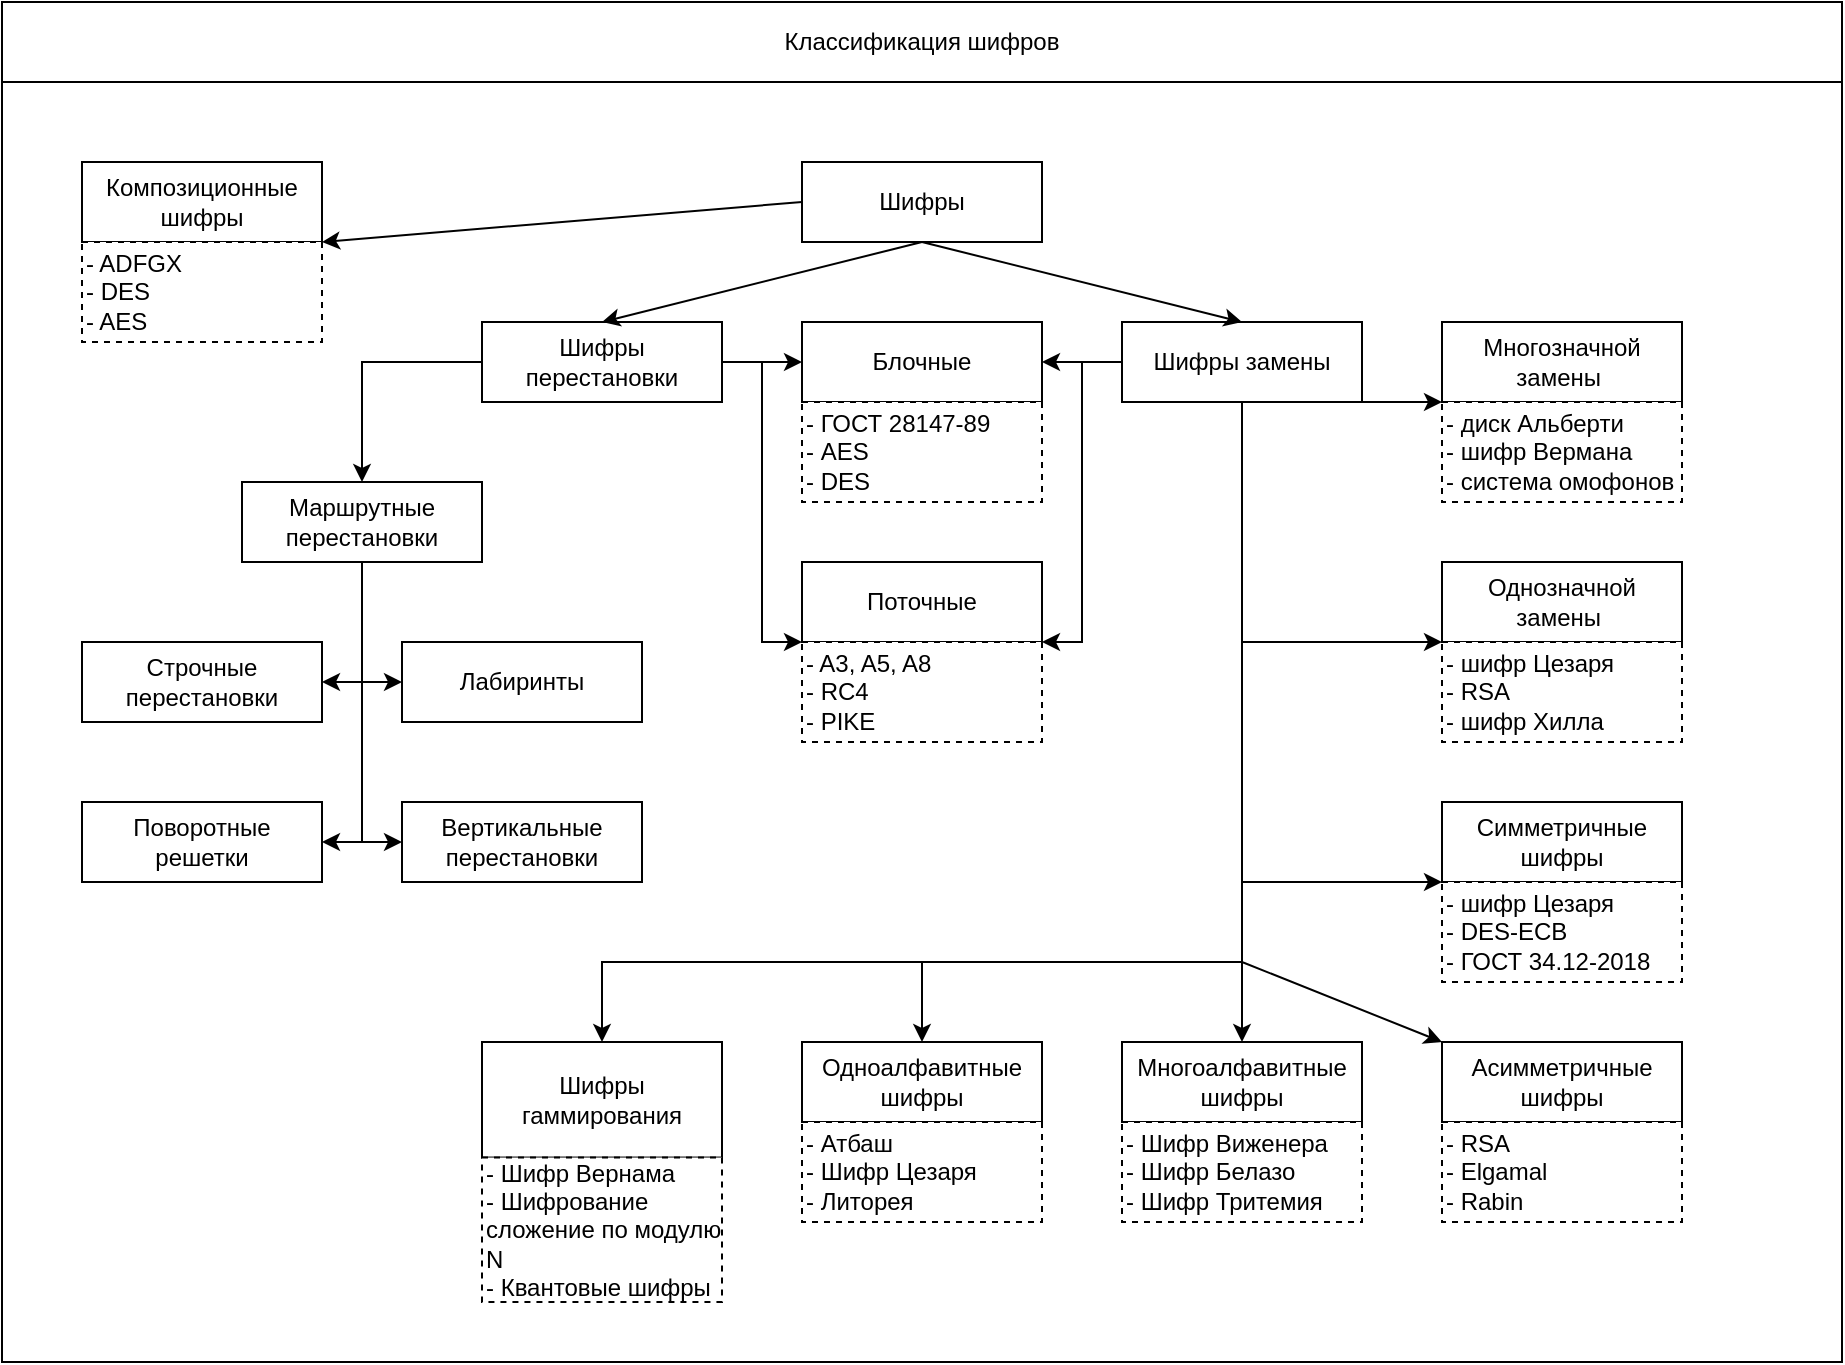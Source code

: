 <mxfile version="21.2.1" type="device">
  <diagram name="Страница 1" id="4dvS4t5xdXyzclDymJAH">
    <mxGraphModel dx="3081" dy="1179" grid="1" gridSize="10" guides="1" tooltips="1" connect="1" arrows="1" fold="1" page="1" pageScale="1" pageWidth="1169" pageHeight="827" math="0" shadow="0">
      <root>
        <mxCell id="0" />
        <mxCell id="1" parent="0" />
        <mxCell id="aXEN_SqVol5CtcFj6ErN-3" value="" style="rounded=0;whiteSpace=wrap;html=1;" vertex="1" parent="1">
          <mxGeometry x="-120" y="40" width="920" height="680" as="geometry" />
        </mxCell>
        <mxCell id="aXEN_SqVol5CtcFj6ErN-2" value="Классификация шифров" style="rounded=0;whiteSpace=wrap;html=1;" vertex="1" parent="1">
          <mxGeometry x="-120" y="40" width="920" height="40" as="geometry" />
        </mxCell>
        <mxCell id="aXEN_SqVol5CtcFj6ErN-4" value="Шифры" style="rounded=0;whiteSpace=wrap;html=1;" vertex="1" parent="1">
          <mxGeometry x="280" y="120" width="120" height="40" as="geometry" />
        </mxCell>
        <mxCell id="aXEN_SqVol5CtcFj6ErN-5" value="Шифры перестановки" style="rounded=0;whiteSpace=wrap;html=1;" vertex="1" parent="1">
          <mxGeometry x="120" y="200" width="120" height="40" as="geometry" />
        </mxCell>
        <mxCell id="aXEN_SqVol5CtcFj6ErN-7" value="Шифры замены" style="rounded=0;whiteSpace=wrap;html=1;" vertex="1" parent="1">
          <mxGeometry x="440" y="200" width="120" height="40" as="geometry" />
        </mxCell>
        <mxCell id="aXEN_SqVol5CtcFj6ErN-12" value="" style="endArrow=classic;html=1;rounded=0;exitX=0.5;exitY=1;exitDx=0;exitDy=0;entryX=0.5;entryY=0;entryDx=0;entryDy=0;" edge="1" parent="1" source="aXEN_SqVol5CtcFj6ErN-4" target="aXEN_SqVol5CtcFj6ErN-7">
          <mxGeometry width="50" height="50" relative="1" as="geometry">
            <mxPoint x="400" y="240" as="sourcePoint" />
            <mxPoint x="450" y="190" as="targetPoint" />
          </mxGeometry>
        </mxCell>
        <mxCell id="aXEN_SqVol5CtcFj6ErN-13" value="" style="endArrow=classic;html=1;rounded=0;exitX=0;exitY=0.5;exitDx=0;exitDy=0;entryX=1;entryY=0;entryDx=0;entryDy=0;" edge="1" parent="1" source="aXEN_SqVol5CtcFj6ErN-4" target="aXEN_SqVol5CtcFj6ErN-15">
          <mxGeometry width="50" height="50" relative="1" as="geometry">
            <mxPoint x="390" y="170" as="sourcePoint" />
            <mxPoint x="150" y="210" as="targetPoint" />
          </mxGeometry>
        </mxCell>
        <mxCell id="aXEN_SqVol5CtcFj6ErN-14" value="" style="endArrow=classic;html=1;rounded=0;exitX=0.5;exitY=1;exitDx=0;exitDy=0;entryX=0.5;entryY=0;entryDx=0;entryDy=0;" edge="1" parent="1" source="aXEN_SqVol5CtcFj6ErN-4" target="aXEN_SqVol5CtcFj6ErN-5">
          <mxGeometry width="50" height="50" relative="1" as="geometry">
            <mxPoint x="390" y="170" as="sourcePoint" />
            <mxPoint x="390" y="210" as="targetPoint" />
          </mxGeometry>
        </mxCell>
        <mxCell id="aXEN_SqVol5CtcFj6ErN-16" value="" style="group" vertex="1" connectable="0" parent="1">
          <mxGeometry x="-80" y="120" width="120" height="90" as="geometry" />
        </mxCell>
        <mxCell id="aXEN_SqVol5CtcFj6ErN-6" value="Композиционные шифры" style="rounded=0;whiteSpace=wrap;html=1;" vertex="1" parent="aXEN_SqVol5CtcFj6ErN-16">
          <mxGeometry width="120" height="40" as="geometry" />
        </mxCell>
        <mxCell id="aXEN_SqVol5CtcFj6ErN-15" value="&lt;span style=&quot;background-color: initial;&quot;&gt;- ADFGX&lt;/span&gt;&lt;br&gt;&lt;span style=&quot;background-color: initial;&quot;&gt;- DES&lt;/span&gt;&lt;br&gt;&lt;span style=&quot;background-color: initial;&quot;&gt;- AES&amp;nbsp;&lt;/span&gt;" style="rounded=0;whiteSpace=wrap;html=1;dashed=1;align=left;" vertex="1" parent="aXEN_SqVol5CtcFj6ErN-16">
          <mxGeometry y="40" width="120" height="50" as="geometry" />
        </mxCell>
        <mxCell id="aXEN_SqVol5CtcFj6ErN-25" value="" style="group" vertex="1" connectable="0" parent="1">
          <mxGeometry x="270" y="320" width="120" height="90" as="geometry" />
        </mxCell>
        <mxCell id="aXEN_SqVol5CtcFj6ErN-26" value="Поточные" style="rounded=0;whiteSpace=wrap;html=1;" vertex="1" parent="aXEN_SqVol5CtcFj6ErN-25">
          <mxGeometry x="10" width="120" height="40" as="geometry" />
        </mxCell>
        <mxCell id="aXEN_SqVol5CtcFj6ErN-27" value="&lt;span style=&quot;background-color: initial;&quot;&gt;- A3, A5, A8&lt;/span&gt;&lt;br&gt;&lt;span style=&quot;background-color: initial;&quot;&gt;- RC4&lt;br&gt;&lt;/span&gt;&lt;span style=&quot;background-color: initial;&quot;&gt;- PIKE&lt;/span&gt;" style="rounded=0;whiteSpace=wrap;html=1;dashed=1;align=left;" vertex="1" parent="aXEN_SqVol5CtcFj6ErN-25">
          <mxGeometry x="10" y="40" width="120" height="50" as="geometry" />
        </mxCell>
        <mxCell id="aXEN_SqVol5CtcFj6ErN-51" value="" style="group" vertex="1" connectable="0" parent="1">
          <mxGeometry x="600" y="200" width="120" height="90" as="geometry" />
        </mxCell>
        <mxCell id="aXEN_SqVol5CtcFj6ErN-52" value="Многозначной замены&amp;nbsp;" style="rounded=0;whiteSpace=wrap;html=1;" vertex="1" parent="aXEN_SqVol5CtcFj6ErN-51">
          <mxGeometry width="120" height="40" as="geometry" />
        </mxCell>
        <mxCell id="aXEN_SqVol5CtcFj6ErN-53" value="&lt;span style=&quot;background-color: initial;&quot;&gt;- диск Альберти&lt;/span&gt;&lt;br&gt;&lt;span style=&quot;background-color: initial;&quot;&gt;- шифр Вермана&lt;br&gt;&lt;/span&gt;&lt;span style=&quot;background-color: initial;&quot;&gt;- система омофонов&lt;/span&gt;" style="rounded=0;whiteSpace=wrap;html=1;dashed=1;align=left;" vertex="1" parent="aXEN_SqVol5CtcFj6ErN-51">
          <mxGeometry y="40" width="120" height="50" as="geometry" />
        </mxCell>
        <mxCell id="aXEN_SqVol5CtcFj6ErN-54" value="" style="group" vertex="1" connectable="0" parent="1">
          <mxGeometry x="600" y="320" width="120" height="90" as="geometry" />
        </mxCell>
        <mxCell id="aXEN_SqVol5CtcFj6ErN-55" value="Однозначной замены&amp;nbsp;" style="rounded=0;whiteSpace=wrap;html=1;" vertex="1" parent="aXEN_SqVol5CtcFj6ErN-54">
          <mxGeometry width="120" height="40" as="geometry" />
        </mxCell>
        <mxCell id="aXEN_SqVol5CtcFj6ErN-56" value="&lt;span style=&quot;background-color: initial;&quot;&gt;- шифр Цезаря&lt;/span&gt;&lt;br&gt;&lt;span style=&quot;background-color: initial;&quot;&gt;- RSA&lt;br&gt;- шифр Хилла&lt;br&gt;&lt;/span&gt;" style="rounded=0;whiteSpace=wrap;html=1;dashed=1;align=left;" vertex="1" parent="aXEN_SqVol5CtcFj6ErN-54">
          <mxGeometry y="40" width="120" height="50" as="geometry" />
        </mxCell>
        <mxCell id="aXEN_SqVol5CtcFj6ErN-57" value="" style="group" vertex="1" connectable="0" parent="1">
          <mxGeometry x="600" y="440" width="120" height="90" as="geometry" />
        </mxCell>
        <mxCell id="aXEN_SqVol5CtcFj6ErN-58" value="Симметричные шифры" style="rounded=0;whiteSpace=wrap;html=1;" vertex="1" parent="aXEN_SqVol5CtcFj6ErN-57">
          <mxGeometry width="120" height="40" as="geometry" />
        </mxCell>
        <mxCell id="aXEN_SqVol5CtcFj6ErN-59" value="&lt;span style=&quot;background-color: initial;&quot;&gt;- шифр Цезаря&lt;/span&gt;&lt;br&gt;&lt;span style=&quot;background-color: initial;&quot;&gt;- DES-ECB&lt;br&gt;&lt;/span&gt;&lt;span style=&quot;background-color: initial;&quot;&gt;- ГОСТ 34.12-2018&lt;/span&gt;" style="rounded=0;whiteSpace=wrap;html=1;dashed=1;align=left;" vertex="1" parent="aXEN_SqVol5CtcFj6ErN-57">
          <mxGeometry y="40" width="120" height="50" as="geometry" />
        </mxCell>
        <mxCell id="aXEN_SqVol5CtcFj6ErN-60" value="" style="group" vertex="1" connectable="0" parent="1">
          <mxGeometry x="600" y="560" width="120" height="90" as="geometry" />
        </mxCell>
        <mxCell id="aXEN_SqVol5CtcFj6ErN-61" value="Асимметричные шифры" style="rounded=0;whiteSpace=wrap;html=1;" vertex="1" parent="aXEN_SqVol5CtcFj6ErN-60">
          <mxGeometry width="120" height="40" as="geometry" />
        </mxCell>
        <mxCell id="aXEN_SqVol5CtcFj6ErN-62" value="&lt;span style=&quot;background-color: initial;&quot;&gt;- RSA&lt;/span&gt;&lt;br&gt;&lt;span style=&quot;background-color: initial;&quot;&gt;- Elgamal&lt;br&gt;&lt;/span&gt;&lt;span style=&quot;background-color: initial;&quot;&gt;- Rabin&lt;/span&gt;" style="rounded=0;whiteSpace=wrap;html=1;dashed=1;align=left;" vertex="1" parent="aXEN_SqVol5CtcFj6ErN-60">
          <mxGeometry y="40" width="120" height="50" as="geometry" />
        </mxCell>
        <mxCell id="aXEN_SqVol5CtcFj6ErN-63" value="" style="group" vertex="1" connectable="0" parent="1">
          <mxGeometry x="440" y="560" width="120" height="90" as="geometry" />
        </mxCell>
        <mxCell id="aXEN_SqVol5CtcFj6ErN-64" value="Многоалфавитные шифры" style="rounded=0;whiteSpace=wrap;html=1;" vertex="1" parent="aXEN_SqVol5CtcFj6ErN-63">
          <mxGeometry width="120" height="40" as="geometry" />
        </mxCell>
        <mxCell id="aXEN_SqVol5CtcFj6ErN-65" value="&lt;span style=&quot;background-color: initial;&quot;&gt;- Шифр Виженера&lt;/span&gt;&lt;br&gt;&lt;span style=&quot;background-color: initial;&quot;&gt;- Шифр Белазо&lt;br&gt;&lt;/span&gt;&lt;span style=&quot;background-color: initial;&quot;&gt;- Шифр Тритемия&lt;/span&gt;" style="rounded=0;whiteSpace=wrap;html=1;dashed=1;align=left;" vertex="1" parent="aXEN_SqVol5CtcFj6ErN-63">
          <mxGeometry y="40" width="120" height="50" as="geometry" />
        </mxCell>
        <mxCell id="aXEN_SqVol5CtcFj6ErN-66" value="" style="group" vertex="1" connectable="0" parent="1">
          <mxGeometry x="280" y="560" width="120" height="90" as="geometry" />
        </mxCell>
        <mxCell id="aXEN_SqVol5CtcFj6ErN-67" value="Одноалфавитные шифры" style="rounded=0;whiteSpace=wrap;html=1;" vertex="1" parent="aXEN_SqVol5CtcFj6ErN-66">
          <mxGeometry width="120" height="40" as="geometry" />
        </mxCell>
        <mxCell id="aXEN_SqVol5CtcFj6ErN-68" value="&lt;span style=&quot;background-color: initial;&quot;&gt;- Атбаш&lt;/span&gt;&lt;br&gt;&lt;span style=&quot;background-color: initial;&quot;&gt;- Шифр Цезаря&lt;br&gt;&lt;/span&gt;&lt;span style=&quot;background-color: initial;&quot;&gt;- Литорея&lt;/span&gt;" style="rounded=0;whiteSpace=wrap;html=1;dashed=1;align=left;" vertex="1" parent="aXEN_SqVol5CtcFj6ErN-66">
          <mxGeometry y="40" width="120" height="50" as="geometry" />
        </mxCell>
        <mxCell id="aXEN_SqVol5CtcFj6ErN-69" value="" style="group" vertex="1" connectable="0" parent="1">
          <mxGeometry x="120" y="560" width="120" height="130" as="geometry" />
        </mxCell>
        <mxCell id="aXEN_SqVol5CtcFj6ErN-70" value="Шифры гаммирования" style="rounded=0;whiteSpace=wrap;html=1;" vertex="1" parent="aXEN_SqVol5CtcFj6ErN-69">
          <mxGeometry width="120" height="57.778" as="geometry" />
        </mxCell>
        <mxCell id="aXEN_SqVol5CtcFj6ErN-71" value="&lt;span style=&quot;background-color: initial;&quot;&gt;- Шифр Вернама&lt;/span&gt;&lt;br&gt;&lt;span style=&quot;background-color: initial;&quot;&gt;- Шифрование сложение по модулю N&lt;br&gt;&lt;/span&gt;&lt;span style=&quot;background-color: initial;&quot;&gt;- Квантовые шифры&lt;/span&gt;" style="rounded=0;whiteSpace=wrap;html=1;dashed=1;align=left;" vertex="1" parent="aXEN_SqVol5CtcFj6ErN-69">
          <mxGeometry y="57.778" width="120" height="72.222" as="geometry" />
        </mxCell>
        <mxCell id="aXEN_SqVol5CtcFj6ErN-80" value="Маршрутные перестановки" style="rounded=0;whiteSpace=wrap;html=1;" vertex="1" parent="1">
          <mxGeometry y="280" width="120" height="40" as="geometry" />
        </mxCell>
        <mxCell id="aXEN_SqVol5CtcFj6ErN-81" value="" style="endArrow=classic;html=1;rounded=0;exitX=0;exitY=0.5;exitDx=0;exitDy=0;entryX=0.5;entryY=0;entryDx=0;entryDy=0;" edge="1" parent="1" source="aXEN_SqVol5CtcFj6ErN-5" target="aXEN_SqVol5CtcFj6ErN-80">
          <mxGeometry width="50" height="50" relative="1" as="geometry">
            <mxPoint x="270" y="260" as="sourcePoint" />
            <mxPoint x="320" y="210" as="targetPoint" />
            <Array as="points">
              <mxPoint x="60" y="220" />
            </Array>
          </mxGeometry>
        </mxCell>
        <mxCell id="aXEN_SqVol5CtcFj6ErN-82" value="Лабиринты" style="rounded=0;whiteSpace=wrap;html=1;" vertex="1" parent="1">
          <mxGeometry x="80" y="360" width="120" height="40" as="geometry" />
        </mxCell>
        <mxCell id="aXEN_SqVol5CtcFj6ErN-83" value="Поворотные решетки" style="rounded=0;whiteSpace=wrap;html=1;" vertex="1" parent="1">
          <mxGeometry x="-80" y="440" width="120" height="40" as="geometry" />
        </mxCell>
        <mxCell id="aXEN_SqVol5CtcFj6ErN-84" value="Вертикальные перестановки" style="rounded=0;whiteSpace=wrap;html=1;" vertex="1" parent="1">
          <mxGeometry x="80" y="440" width="120" height="40" as="geometry" />
        </mxCell>
        <mxCell id="aXEN_SqVol5CtcFj6ErN-85" value="Строчные перестановки" style="rounded=0;whiteSpace=wrap;html=1;" vertex="1" parent="1">
          <mxGeometry x="-80" y="360" width="120" height="40" as="geometry" />
        </mxCell>
        <mxCell id="aXEN_SqVol5CtcFj6ErN-86" value="" style="endArrow=classic;html=1;rounded=0;exitX=0.5;exitY=1;exitDx=0;exitDy=0;" edge="1" parent="1" source="aXEN_SqVol5CtcFj6ErN-80">
          <mxGeometry width="50" height="50" relative="1" as="geometry">
            <mxPoint x="270" y="380" as="sourcePoint" />
            <mxPoint x="40" y="460" as="targetPoint" />
            <Array as="points">
              <mxPoint x="60" y="460" />
            </Array>
          </mxGeometry>
        </mxCell>
        <mxCell id="aXEN_SqVol5CtcFj6ErN-87" value="" style="endArrow=classic;html=1;rounded=0;exitX=0.5;exitY=1;exitDx=0;exitDy=0;entryX=0;entryY=0.5;entryDx=0;entryDy=0;" edge="1" parent="1" source="aXEN_SqVol5CtcFj6ErN-80" target="aXEN_SqVol5CtcFj6ErN-84">
          <mxGeometry width="50" height="50" relative="1" as="geometry">
            <mxPoint x="280" y="410" as="sourcePoint" />
            <mxPoint x="120" y="540" as="targetPoint" />
            <Array as="points">
              <mxPoint x="60" y="460" />
            </Array>
          </mxGeometry>
        </mxCell>
        <mxCell id="aXEN_SqVol5CtcFj6ErN-88" value="" style="endArrow=classic;html=1;rounded=0;exitX=0.5;exitY=1;exitDx=0;exitDy=0;entryX=1;entryY=0.5;entryDx=0;entryDy=0;" edge="1" parent="1" source="aXEN_SqVol5CtcFj6ErN-80" target="aXEN_SqVol5CtcFj6ErN-85">
          <mxGeometry width="50" height="50" relative="1" as="geometry">
            <mxPoint x="270" y="330" as="sourcePoint" />
            <mxPoint x="90" y="490" as="targetPoint" />
            <Array as="points">
              <mxPoint x="60" y="380" />
            </Array>
          </mxGeometry>
        </mxCell>
        <mxCell id="aXEN_SqVol5CtcFj6ErN-89" value="" style="endArrow=classic;html=1;rounded=0;exitX=0.5;exitY=1;exitDx=0;exitDy=0;entryX=0;entryY=0.5;entryDx=0;entryDy=0;" edge="1" parent="1" source="aXEN_SqVol5CtcFj6ErN-80" target="aXEN_SqVol5CtcFj6ErN-82">
          <mxGeometry width="50" height="50" relative="1" as="geometry">
            <mxPoint x="270" y="330" as="sourcePoint" />
            <mxPoint x="100" y="380" as="targetPoint" />
            <Array as="points">
              <mxPoint x="60" y="380" />
            </Array>
          </mxGeometry>
        </mxCell>
        <mxCell id="aXEN_SqVol5CtcFj6ErN-98" value="" style="group" vertex="1" connectable="0" parent="1">
          <mxGeometry x="280" y="200" width="120" height="90" as="geometry" />
        </mxCell>
        <mxCell id="aXEN_SqVol5CtcFj6ErN-18" value="Блочные" style="rounded=0;whiteSpace=wrap;html=1;" vertex="1" parent="aXEN_SqVol5CtcFj6ErN-98">
          <mxGeometry width="120" height="40" as="geometry" />
        </mxCell>
        <mxCell id="aXEN_SqVol5CtcFj6ErN-19" value="&lt;span style=&quot;background-color: initial;&quot;&gt;- ГОСТ 28147-89&lt;/span&gt;&lt;br&gt;&lt;span style=&quot;background-color: initial;&quot;&gt;- AES&lt;br&gt;&lt;/span&gt;&lt;span style=&quot;background-color: initial;&quot;&gt;- DES&lt;/span&gt;" style="rounded=0;whiteSpace=wrap;html=1;dashed=1;align=left;" vertex="1" parent="aXEN_SqVol5CtcFj6ErN-98">
          <mxGeometry y="40" width="120" height="50" as="geometry" />
        </mxCell>
        <mxCell id="aXEN_SqVol5CtcFj6ErN-99" value="" style="endArrow=classic;html=1;rounded=0;exitX=1;exitY=0.5;exitDx=0;exitDy=0;entryX=0;entryY=0.5;entryDx=0;entryDy=0;" edge="1" parent="1" source="aXEN_SqVol5CtcFj6ErN-5" target="aXEN_SqVol5CtcFj6ErN-18">
          <mxGeometry width="50" height="50" relative="1" as="geometry">
            <mxPoint x="200" y="330" as="sourcePoint" />
            <mxPoint x="250" y="280" as="targetPoint" />
          </mxGeometry>
        </mxCell>
        <mxCell id="aXEN_SqVol5CtcFj6ErN-100" value="" style="endArrow=classic;html=1;rounded=0;exitX=1;exitY=0.5;exitDx=0;exitDy=0;" edge="1" parent="1" source="aXEN_SqVol5CtcFj6ErN-5">
          <mxGeometry width="50" height="50" relative="1" as="geometry">
            <mxPoint x="250" y="230" as="sourcePoint" />
            <mxPoint x="280" y="360" as="targetPoint" />
            <Array as="points">
              <mxPoint x="260" y="220" />
              <mxPoint x="260" y="360" />
            </Array>
          </mxGeometry>
        </mxCell>
        <mxCell id="aXEN_SqVol5CtcFj6ErN-101" value="" style="endArrow=classic;html=1;rounded=0;exitX=0;exitY=0.5;exitDx=0;exitDy=0;entryX=1;entryY=0;entryDx=0;entryDy=0;" edge="1" parent="1" source="aXEN_SqVol5CtcFj6ErN-7" target="aXEN_SqVol5CtcFj6ErN-27">
          <mxGeometry width="50" height="50" relative="1" as="geometry">
            <mxPoint x="420" y="230" as="sourcePoint" />
            <mxPoint x="460" y="370" as="targetPoint" />
            <Array as="points">
              <mxPoint x="420" y="220" />
              <mxPoint x="420" y="360" />
            </Array>
          </mxGeometry>
        </mxCell>
        <mxCell id="aXEN_SqVol5CtcFj6ErN-102" value="" style="endArrow=classic;html=1;rounded=0;exitX=0;exitY=0.5;exitDx=0;exitDy=0;entryX=1;entryY=0.5;entryDx=0;entryDy=0;" edge="1" parent="1" source="aXEN_SqVol5CtcFj6ErN-7" target="aXEN_SqVol5CtcFj6ErN-18">
          <mxGeometry width="50" height="50" relative="1" as="geometry">
            <mxPoint x="250" y="230" as="sourcePoint" />
            <mxPoint x="290" y="230" as="targetPoint" />
          </mxGeometry>
        </mxCell>
        <mxCell id="aXEN_SqVol5CtcFj6ErN-103" value="" style="endArrow=classic;html=1;rounded=0;exitX=0.5;exitY=1;exitDx=0;exitDy=0;entryX=0.5;entryY=0;entryDx=0;entryDy=0;" edge="1" parent="1" source="aXEN_SqVol5CtcFj6ErN-7" target="aXEN_SqVol5CtcFj6ErN-70">
          <mxGeometry width="50" height="50" relative="1" as="geometry">
            <mxPoint x="470" y="390" as="sourcePoint" />
            <mxPoint x="500" y="520" as="targetPoint" />
            <Array as="points">
              <mxPoint x="500" y="520" />
              <mxPoint x="180" y="520" />
            </Array>
          </mxGeometry>
        </mxCell>
        <mxCell id="aXEN_SqVol5CtcFj6ErN-104" value="" style="endArrow=classic;html=1;rounded=0;entryX=0.5;entryY=0;entryDx=0;entryDy=0;" edge="1" parent="1" target="aXEN_SqVol5CtcFj6ErN-67">
          <mxGeometry width="50" height="50" relative="1" as="geometry">
            <mxPoint x="500" y="240" as="sourcePoint" />
            <mxPoint x="190" y="570" as="targetPoint" />
            <Array as="points">
              <mxPoint x="500" y="520" />
              <mxPoint x="340" y="520" />
            </Array>
          </mxGeometry>
        </mxCell>
        <mxCell id="aXEN_SqVol5CtcFj6ErN-105" value="" style="endArrow=classic;html=1;rounded=0;entryX=0.5;entryY=0;entryDx=0;entryDy=0;exitX=0.5;exitY=1;exitDx=0;exitDy=0;" edge="1" parent="1" source="aXEN_SqVol5CtcFj6ErN-7" target="aXEN_SqVol5CtcFj6ErN-64">
          <mxGeometry width="50" height="50" relative="1" as="geometry">
            <mxPoint x="510" y="250" as="sourcePoint" />
            <mxPoint x="350" y="570" as="targetPoint" />
            <Array as="points">
              <mxPoint x="500" y="520" />
            </Array>
          </mxGeometry>
        </mxCell>
        <mxCell id="aXEN_SqVol5CtcFj6ErN-106" value="" style="endArrow=classic;html=1;rounded=0;entryX=0;entryY=0;entryDx=0;entryDy=0;exitX=0.5;exitY=1;exitDx=0;exitDy=0;" edge="1" parent="1" source="aXEN_SqVol5CtcFj6ErN-7" target="aXEN_SqVol5CtcFj6ErN-61">
          <mxGeometry width="50" height="50" relative="1" as="geometry">
            <mxPoint x="510" y="250" as="sourcePoint" />
            <mxPoint x="510" y="570" as="targetPoint" />
            <Array as="points">
              <mxPoint x="500" y="520" />
            </Array>
          </mxGeometry>
        </mxCell>
        <mxCell id="aXEN_SqVol5CtcFj6ErN-107" value="" style="endArrow=classic;html=1;rounded=0;entryX=0;entryY=0;entryDx=0;entryDy=0;exitX=0.5;exitY=1;exitDx=0;exitDy=0;" edge="1" parent="1" source="aXEN_SqVol5CtcFj6ErN-7" target="aXEN_SqVol5CtcFj6ErN-59">
          <mxGeometry width="50" height="50" relative="1" as="geometry">
            <mxPoint x="510" y="250" as="sourcePoint" />
            <mxPoint x="610" y="570" as="targetPoint" />
            <Array as="points">
              <mxPoint x="500" y="480" />
            </Array>
          </mxGeometry>
        </mxCell>
        <mxCell id="aXEN_SqVol5CtcFj6ErN-108" value="" style="endArrow=classic;html=1;rounded=0;entryX=0;entryY=0;entryDx=0;entryDy=0;exitX=0.5;exitY=1;exitDx=0;exitDy=0;" edge="1" parent="1" source="aXEN_SqVol5CtcFj6ErN-7">
          <mxGeometry width="50" height="50" relative="1" as="geometry">
            <mxPoint x="550" y="270" as="sourcePoint" />
            <mxPoint x="600" y="360" as="targetPoint" />
            <Array as="points">
              <mxPoint x="500" y="360" />
            </Array>
          </mxGeometry>
        </mxCell>
        <mxCell id="aXEN_SqVol5CtcFj6ErN-110" value="" style="endArrow=classic;html=1;rounded=0;entryX=0;entryY=1;entryDx=0;entryDy=0;exitX=1;exitY=1;exitDx=0;exitDy=0;" edge="1" parent="1" source="aXEN_SqVol5CtcFj6ErN-7" target="aXEN_SqVol5CtcFj6ErN-52">
          <mxGeometry width="50" height="50" relative="1" as="geometry">
            <mxPoint x="510" y="250" as="sourcePoint" />
            <mxPoint x="610" y="370" as="targetPoint" />
            <Array as="points">
              <mxPoint x="580" y="240" />
            </Array>
          </mxGeometry>
        </mxCell>
      </root>
    </mxGraphModel>
  </diagram>
</mxfile>
